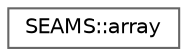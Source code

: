 digraph "Graphical Class Hierarchy"
{
 // LATEX_PDF_SIZE
  bgcolor="transparent";
  edge [fontname=Helvetica,fontsize=10,labelfontname=Helvetica,labelfontsize=10];
  node [fontname=Helvetica,fontsize=10,shape=box,height=0.2,width=0.4];
  rankdir="LR";
  Node0 [id="Node000000",label="SEAMS::array",height=0.2,width=0.4,color="grey40", fillcolor="white", style="filled",URL="$structSEAMS_1_1array.html",tooltip=" "];
}
